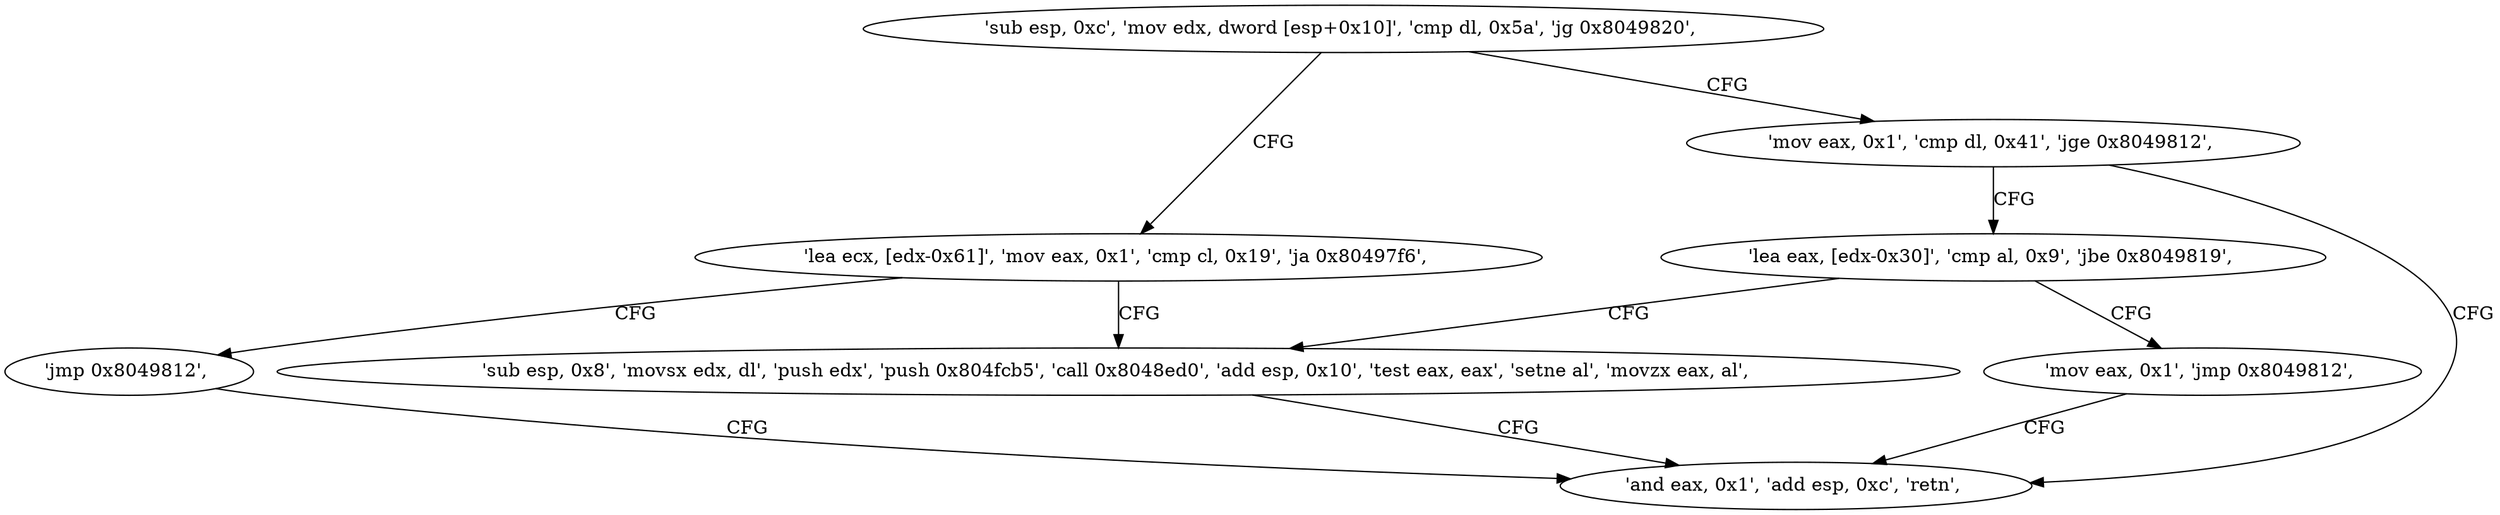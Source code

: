 digraph "func" {
"134518745" [label = "'sub esp, 0xc', 'mov edx, dword [esp+0x10]', 'cmp dl, 0x5a', 'jg 0x8049820', " ]
"134518816" [label = "'lea ecx, [edx-0x61]', 'mov eax, 0x1', 'cmp cl, 0x19', 'ja 0x80497f6', " ]
"134518757" [label = "'mov eax, 0x1', 'cmp dl, 0x41', 'jge 0x8049812', " ]
"134518774" [label = "'sub esp, 0x8', 'movsx edx, dl', 'push edx', 'push 0x804fcb5', 'call 0x8048ed0', 'add esp, 0x10', 'test eax, eax', 'setne al', 'movzx eax, al', " ]
"134518829" [label = "'jmp 0x8049812', " ]
"134518802" [label = "'and eax, 0x1', 'add esp, 0xc', 'retn', " ]
"134518767" [label = "'lea eax, [edx-0x30]', 'cmp al, 0x9', 'jbe 0x8049819', " ]
"134518809" [label = "'mov eax, 0x1', 'jmp 0x8049812', " ]
"134518745" -> "134518816" [ label = "CFG" ]
"134518745" -> "134518757" [ label = "CFG" ]
"134518816" -> "134518774" [ label = "CFG" ]
"134518816" -> "134518829" [ label = "CFG" ]
"134518757" -> "134518802" [ label = "CFG" ]
"134518757" -> "134518767" [ label = "CFG" ]
"134518774" -> "134518802" [ label = "CFG" ]
"134518829" -> "134518802" [ label = "CFG" ]
"134518767" -> "134518809" [ label = "CFG" ]
"134518767" -> "134518774" [ label = "CFG" ]
"134518809" -> "134518802" [ label = "CFG" ]
}
